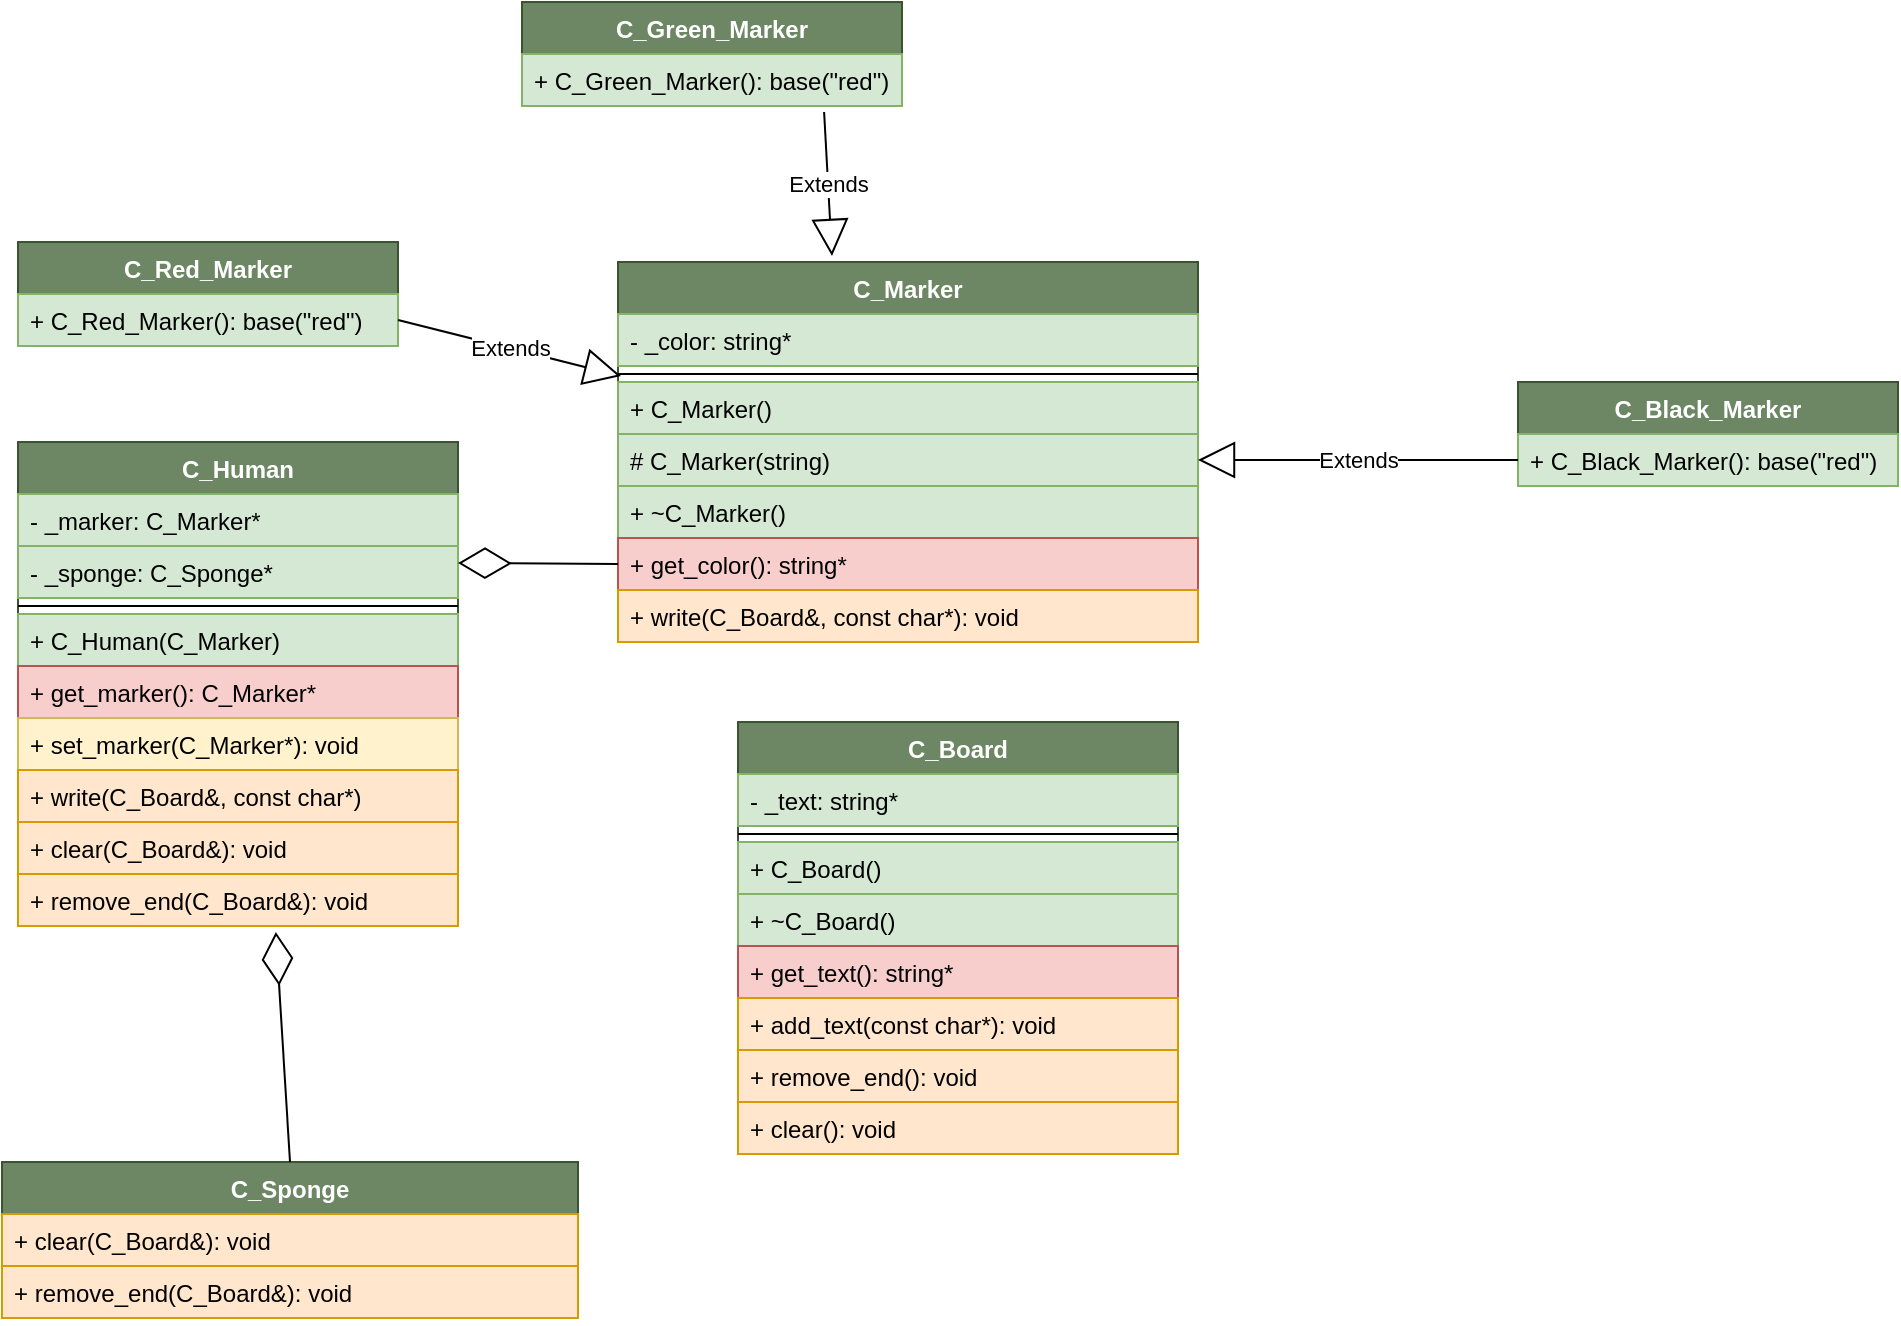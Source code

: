 <mxfile version="15.1.4" type="github">
  <diagram id="ZiLqzY_0ZKIAUPX3UGbg" name="Page-1">
    <mxGraphModel dx="2249" dy="794" grid="1" gridSize="10" guides="1" tooltips="1" connect="1" arrows="1" fold="1" page="1" pageScale="1" pageWidth="827" pageHeight="1169" math="0" shadow="0">
      <root>
        <mxCell id="0" />
        <mxCell id="1" parent="0" />
        <mxCell id="69cvVi1PZrwEQ117gWfj-1" value="C_Marker" style="swimlane;fontStyle=1;align=center;verticalAlign=top;childLayout=stackLayout;horizontal=1;startSize=26;horizontalStack=0;resizeParent=1;resizeParentMax=0;resizeLast=0;collapsible=1;marginBottom=0;fillColor=#6d8764;strokeColor=#3A5431;fontColor=#ffffff;" vertex="1" parent="1">
          <mxGeometry x="300" y="210" width="290" height="190" as="geometry" />
        </mxCell>
        <mxCell id="69cvVi1PZrwEQ117gWfj-2" value="- _color: string*" style="text;strokeColor=#82b366;fillColor=#d5e8d4;align=left;verticalAlign=top;spacingLeft=4;spacingRight=4;overflow=hidden;rotatable=0;points=[[0,0.5],[1,0.5]];portConstraint=eastwest;" vertex="1" parent="69cvVi1PZrwEQ117gWfj-1">
          <mxGeometry y="26" width="290" height="26" as="geometry" />
        </mxCell>
        <mxCell id="69cvVi1PZrwEQ117gWfj-3" value="" style="line;strokeWidth=1;fillColor=none;align=left;verticalAlign=middle;spacingTop=-1;spacingLeft=3;spacingRight=3;rotatable=0;labelPosition=right;points=[];portConstraint=eastwest;" vertex="1" parent="69cvVi1PZrwEQ117gWfj-1">
          <mxGeometry y="52" width="290" height="8" as="geometry" />
        </mxCell>
        <mxCell id="69cvVi1PZrwEQ117gWfj-4" value="+ C_Marker()" style="text;strokeColor=#82b366;fillColor=#d5e8d4;align=left;verticalAlign=top;spacingLeft=4;spacingRight=4;overflow=hidden;rotatable=0;points=[[0,0.5],[1,0.5]];portConstraint=eastwest;" vertex="1" parent="69cvVi1PZrwEQ117gWfj-1">
          <mxGeometry y="60" width="290" height="26" as="geometry" />
        </mxCell>
        <mxCell id="69cvVi1PZrwEQ117gWfj-11" value="# C_Marker(string)" style="text;strokeColor=#82b366;fillColor=#d5e8d4;align=left;verticalAlign=top;spacingLeft=4;spacingRight=4;overflow=hidden;rotatable=0;points=[[0,0.5],[1,0.5]];portConstraint=eastwest;" vertex="1" parent="69cvVi1PZrwEQ117gWfj-1">
          <mxGeometry y="86" width="290" height="26" as="geometry" />
        </mxCell>
        <mxCell id="69cvVi1PZrwEQ117gWfj-12" value="+ ~C_Marker()" style="text;strokeColor=#82b366;fillColor=#d5e8d4;align=left;verticalAlign=top;spacingLeft=4;spacingRight=4;overflow=hidden;rotatable=0;points=[[0,0.5],[1,0.5]];portConstraint=eastwest;" vertex="1" parent="69cvVi1PZrwEQ117gWfj-1">
          <mxGeometry y="112" width="290" height="26" as="geometry" />
        </mxCell>
        <mxCell id="69cvVi1PZrwEQ117gWfj-5" value="+ get_color(): string*" style="text;strokeColor=#b85450;fillColor=#f8cecc;align=left;verticalAlign=top;spacingLeft=4;spacingRight=4;overflow=hidden;rotatable=0;points=[[0,0.5],[1,0.5]];portConstraint=eastwest;" vertex="1" parent="69cvVi1PZrwEQ117gWfj-1">
          <mxGeometry y="138" width="290" height="26" as="geometry" />
        </mxCell>
        <mxCell id="69cvVi1PZrwEQ117gWfj-6" value="+ write(C_Board&amp;, const char*): void " style="text;strokeColor=#d79b00;fillColor=#ffe6cc;align=left;verticalAlign=top;spacingLeft=4;spacingRight=4;overflow=hidden;rotatable=0;points=[[0,0.5],[1,0.5]];portConstraint=eastwest;" vertex="1" parent="69cvVi1PZrwEQ117gWfj-1">
          <mxGeometry y="164" width="290" height="26" as="geometry" />
        </mxCell>
        <mxCell id="69cvVi1PZrwEQ117gWfj-7" value="C_Board" style="swimlane;fontStyle=1;align=center;verticalAlign=top;childLayout=stackLayout;horizontal=1;startSize=26;horizontalStack=0;resizeParent=1;resizeParentMax=0;resizeLast=0;collapsible=1;marginBottom=0;fillColor=#6d8764;strokeColor=#3A5431;fontColor=#ffffff;" vertex="1" parent="1">
          <mxGeometry x="360" y="440" width="220" height="216" as="geometry" />
        </mxCell>
        <mxCell id="69cvVi1PZrwEQ117gWfj-8" value="- _text: string*" style="text;strokeColor=#82b366;fillColor=#d5e8d4;align=left;verticalAlign=top;spacingLeft=4;spacingRight=4;overflow=hidden;rotatable=0;points=[[0,0.5],[1,0.5]];portConstraint=eastwest;" vertex="1" parent="69cvVi1PZrwEQ117gWfj-7">
          <mxGeometry y="26" width="220" height="26" as="geometry" />
        </mxCell>
        <mxCell id="69cvVi1PZrwEQ117gWfj-9" value="" style="line;strokeWidth=1;fillColor=none;align=left;verticalAlign=middle;spacingTop=-1;spacingLeft=3;spacingRight=3;rotatable=0;labelPosition=right;points=[];portConstraint=eastwest;" vertex="1" parent="69cvVi1PZrwEQ117gWfj-7">
          <mxGeometry y="52" width="220" height="8" as="geometry" />
        </mxCell>
        <mxCell id="69cvVi1PZrwEQ117gWfj-10" value="+ C_Board()" style="text;strokeColor=#82b366;fillColor=#d5e8d4;align=left;verticalAlign=top;spacingLeft=4;spacingRight=4;overflow=hidden;rotatable=0;points=[[0,0.5],[1,0.5]];portConstraint=eastwest;" vertex="1" parent="69cvVi1PZrwEQ117gWfj-7">
          <mxGeometry y="60" width="220" height="26" as="geometry" />
        </mxCell>
        <mxCell id="69cvVi1PZrwEQ117gWfj-46" value="+ ~C_Board()" style="text;strokeColor=#82b366;fillColor=#d5e8d4;align=left;verticalAlign=top;spacingLeft=4;spacingRight=4;overflow=hidden;rotatable=0;points=[[0,0.5],[1,0.5]];portConstraint=eastwest;" vertex="1" parent="69cvVi1PZrwEQ117gWfj-7">
          <mxGeometry y="86" width="220" height="26" as="geometry" />
        </mxCell>
        <mxCell id="69cvVi1PZrwEQ117gWfj-15" value="+ get_text(): string*" style="text;strokeColor=#b85450;fillColor=#f8cecc;align=left;verticalAlign=top;spacingLeft=4;spacingRight=4;overflow=hidden;rotatable=0;points=[[0,0.5],[1,0.5]];portConstraint=eastwest;" vertex="1" parent="69cvVi1PZrwEQ117gWfj-7">
          <mxGeometry y="112" width="220" height="26" as="geometry" />
        </mxCell>
        <mxCell id="69cvVi1PZrwEQ117gWfj-17" value="+ add_text(const char*): void" style="text;strokeColor=#d79b00;fillColor=#ffe6cc;align=left;verticalAlign=top;spacingLeft=4;spacingRight=4;overflow=hidden;rotatable=0;points=[[0,0.5],[1,0.5]];portConstraint=eastwest;" vertex="1" parent="69cvVi1PZrwEQ117gWfj-7">
          <mxGeometry y="138" width="220" height="26" as="geometry" />
        </mxCell>
        <mxCell id="69cvVi1PZrwEQ117gWfj-41" value="+ remove_end(): void" style="text;strokeColor=#d79b00;fillColor=#ffe6cc;align=left;verticalAlign=top;spacingLeft=4;spacingRight=4;overflow=hidden;rotatable=0;points=[[0,0.5],[1,0.5]];portConstraint=eastwest;" vertex="1" parent="69cvVi1PZrwEQ117gWfj-7">
          <mxGeometry y="164" width="220" height="26" as="geometry" />
        </mxCell>
        <mxCell id="69cvVi1PZrwEQ117gWfj-31" value="+ clear(): void" style="text;strokeColor=#d79b00;fillColor=#ffe6cc;align=left;verticalAlign=top;spacingLeft=4;spacingRight=4;overflow=hidden;rotatable=0;points=[[0,0.5],[1,0.5]];portConstraint=eastwest;" vertex="1" parent="69cvVi1PZrwEQ117gWfj-7">
          <mxGeometry y="190" width="220" height="26" as="geometry" />
        </mxCell>
        <mxCell id="69cvVi1PZrwEQ117gWfj-20" value="C_Red_Marker" style="swimlane;fontStyle=1;align=center;verticalAlign=top;childLayout=stackLayout;horizontal=1;startSize=26;horizontalStack=0;resizeParent=1;resizeParentMax=0;resizeLast=0;collapsible=1;marginBottom=0;fillColor=#6d8764;strokeColor=#3A5431;fontColor=#ffffff;" vertex="1" parent="1">
          <mxGeometry y="200" width="190" height="52" as="geometry" />
        </mxCell>
        <mxCell id="69cvVi1PZrwEQ117gWfj-23" value="+ C_Red_Marker(): base(&quot;red&quot;) " style="text;strokeColor=#82b366;fillColor=#d5e8d4;align=left;verticalAlign=top;spacingLeft=4;spacingRight=4;overflow=hidden;rotatable=0;points=[[0,0.5],[1,0.5]];portConstraint=eastwest;" vertex="1" parent="69cvVi1PZrwEQ117gWfj-20">
          <mxGeometry y="26" width="190" height="26" as="geometry" />
        </mxCell>
        <mxCell id="69cvVi1PZrwEQ117gWfj-24" value="C_Green_Marker" style="swimlane;fontStyle=1;align=center;verticalAlign=top;childLayout=stackLayout;horizontal=1;startSize=26;horizontalStack=0;resizeParent=1;resizeParentMax=0;resizeLast=0;collapsible=1;marginBottom=0;fillColor=#6d8764;strokeColor=#3A5431;fontColor=#ffffff;" vertex="1" parent="1">
          <mxGeometry x="252" y="80" width="190" height="52" as="geometry" />
        </mxCell>
        <mxCell id="69cvVi1PZrwEQ117gWfj-25" value="+ C_Green_Marker(): base(&quot;red&quot;) &#xa; " style="text;strokeColor=#82b366;fillColor=#d5e8d4;align=left;verticalAlign=top;spacingLeft=4;spacingRight=4;overflow=hidden;rotatable=0;points=[[0,0.5],[1,0.5]];portConstraint=eastwest;" vertex="1" parent="69cvVi1PZrwEQ117gWfj-24">
          <mxGeometry y="26" width="190" height="26" as="geometry" />
        </mxCell>
        <mxCell id="69cvVi1PZrwEQ117gWfj-26" value="C_Black_Marker" style="swimlane;fontStyle=1;align=center;verticalAlign=top;childLayout=stackLayout;horizontal=1;startSize=26;horizontalStack=0;resizeParent=1;resizeParentMax=0;resizeLast=0;collapsible=1;marginBottom=0;fillColor=#6d8764;strokeColor=#3A5431;fontColor=#ffffff;" vertex="1" parent="1">
          <mxGeometry x="750" y="270" width="190" height="52" as="geometry" />
        </mxCell>
        <mxCell id="69cvVi1PZrwEQ117gWfj-27" value="+ C_Black_Marker(): base(&quot;red&quot;) &#xa; " style="text;strokeColor=#82b366;fillColor=#d5e8d4;align=left;verticalAlign=top;spacingLeft=4;spacingRight=4;overflow=hidden;rotatable=0;points=[[0,0.5],[1,0.5]];portConstraint=eastwest;" vertex="1" parent="69cvVi1PZrwEQ117gWfj-26">
          <mxGeometry y="26" width="190" height="26" as="geometry" />
        </mxCell>
        <mxCell id="69cvVi1PZrwEQ117gWfj-28" value="Extends" style="endArrow=block;endSize=16;endFill=0;html=1;exitX=1;exitY=0.5;exitDx=0;exitDy=0;entryX=0.005;entryY=0.625;entryDx=0;entryDy=0;entryPerimeter=0;" edge="1" parent="1" source="69cvVi1PZrwEQ117gWfj-23" target="69cvVi1PZrwEQ117gWfj-3">
          <mxGeometry width="160" relative="1" as="geometry">
            <mxPoint x="330" y="410" as="sourcePoint" />
            <mxPoint x="490" y="410" as="targetPoint" />
          </mxGeometry>
        </mxCell>
        <mxCell id="69cvVi1PZrwEQ117gWfj-29" value="Extends" style="endArrow=block;endSize=16;endFill=0;html=1;exitX=0.795;exitY=1.115;exitDx=0;exitDy=0;exitPerimeter=0;" edge="1" parent="1" source="69cvVi1PZrwEQ117gWfj-25">
          <mxGeometry width="160" relative="1" as="geometry">
            <mxPoint x="330" y="410" as="sourcePoint" />
            <mxPoint x="407" y="207" as="targetPoint" />
          </mxGeometry>
        </mxCell>
        <mxCell id="69cvVi1PZrwEQ117gWfj-30" value="Extends" style="endArrow=block;endSize=16;endFill=0;html=1;exitX=0;exitY=0.5;exitDx=0;exitDy=0;entryX=1;entryY=0.5;entryDx=0;entryDy=0;" edge="1" parent="1" source="69cvVi1PZrwEQ117gWfj-27" target="69cvVi1PZrwEQ117gWfj-11">
          <mxGeometry width="160" relative="1" as="geometry">
            <mxPoint x="330" y="410" as="sourcePoint" />
            <mxPoint x="395" y="430" as="targetPoint" />
          </mxGeometry>
        </mxCell>
        <mxCell id="69cvVi1PZrwEQ117gWfj-33" value="C_Sponge" style="swimlane;fontStyle=1;align=center;verticalAlign=top;childLayout=stackLayout;horizontal=1;startSize=26;horizontalStack=0;resizeParent=1;resizeParentMax=0;resizeLast=0;collapsible=1;marginBottom=0;fillColor=#6d8764;strokeColor=#3A5431;fontColor=#ffffff;" vertex="1" parent="1">
          <mxGeometry x="-8" y="660" width="288" height="78" as="geometry" />
        </mxCell>
        <mxCell id="69cvVi1PZrwEQ117gWfj-36" value="+ clear(C_Board&amp;): void" style="text;strokeColor=#d79b00;fillColor=#ffe6cc;align=left;verticalAlign=top;spacingLeft=4;spacingRight=4;overflow=hidden;rotatable=0;points=[[0,0.5],[1,0.5]];portConstraint=eastwest;" vertex="1" parent="69cvVi1PZrwEQ117gWfj-33">
          <mxGeometry y="26" width="288" height="26" as="geometry" />
        </mxCell>
        <mxCell id="69cvVi1PZrwEQ117gWfj-59" value="+ remove_end(C_Board&amp;): void" style="text;strokeColor=#d79b00;fillColor=#ffe6cc;align=left;verticalAlign=top;spacingLeft=4;spacingRight=4;overflow=hidden;rotatable=0;points=[[0,0.5],[1,0.5]];portConstraint=eastwest;" vertex="1" parent="69cvVi1PZrwEQ117gWfj-33">
          <mxGeometry y="52" width="288" height="26" as="geometry" />
        </mxCell>
        <mxCell id="69cvVi1PZrwEQ117gWfj-42" value="C_Human" style="swimlane;fontStyle=1;align=center;verticalAlign=top;childLayout=stackLayout;horizontal=1;startSize=26;horizontalStack=0;resizeParent=1;resizeParentMax=0;resizeLast=0;collapsible=1;marginBottom=0;fillColor=#6d8764;strokeColor=#3A5431;fontColor=#ffffff;" vertex="1" parent="1">
          <mxGeometry y="300" width="220" height="242" as="geometry" />
        </mxCell>
        <mxCell id="69cvVi1PZrwEQ117gWfj-43" value="- _marker: C_Marker*" style="text;strokeColor=#82b366;fillColor=#d5e8d4;align=left;verticalAlign=top;spacingLeft=4;spacingRight=4;overflow=hidden;rotatable=0;points=[[0,0.5],[1,0.5]];portConstraint=eastwest;" vertex="1" parent="69cvVi1PZrwEQ117gWfj-42">
          <mxGeometry y="26" width="220" height="26" as="geometry" />
        </mxCell>
        <mxCell id="69cvVi1PZrwEQ117gWfj-53" value="- _sponge: C_Sponge*" style="text;strokeColor=#82b366;fillColor=#d5e8d4;align=left;verticalAlign=top;spacingLeft=4;spacingRight=4;overflow=hidden;rotatable=0;points=[[0,0.5],[1,0.5]];portConstraint=eastwest;" vertex="1" parent="69cvVi1PZrwEQ117gWfj-42">
          <mxGeometry y="52" width="220" height="26" as="geometry" />
        </mxCell>
        <mxCell id="69cvVi1PZrwEQ117gWfj-44" value="" style="line;strokeWidth=1;fillColor=none;align=left;verticalAlign=middle;spacingTop=-1;spacingLeft=3;spacingRight=3;rotatable=0;labelPosition=right;points=[];portConstraint=eastwest;" vertex="1" parent="69cvVi1PZrwEQ117gWfj-42">
          <mxGeometry y="78" width="220" height="8" as="geometry" />
        </mxCell>
        <mxCell id="69cvVi1PZrwEQ117gWfj-45" value="+ C_Human(C_Marker)" style="text;strokeColor=#82b366;fillColor=#d5e8d4;align=left;verticalAlign=top;spacingLeft=4;spacingRight=4;overflow=hidden;rotatable=0;points=[[0,0.5],[1,0.5]];portConstraint=eastwest;" vertex="1" parent="69cvVi1PZrwEQ117gWfj-42">
          <mxGeometry y="86" width="220" height="26" as="geometry" />
        </mxCell>
        <mxCell id="69cvVi1PZrwEQ117gWfj-48" value="+ get_marker(): C_Marker*" style="text;strokeColor=#b85450;fillColor=#f8cecc;align=left;verticalAlign=top;spacingLeft=4;spacingRight=4;overflow=hidden;rotatable=0;points=[[0,0.5],[1,0.5]];portConstraint=eastwest;" vertex="1" parent="69cvVi1PZrwEQ117gWfj-42">
          <mxGeometry y="112" width="220" height="26" as="geometry" />
        </mxCell>
        <mxCell id="69cvVi1PZrwEQ117gWfj-49" value="+ set_marker(C_Marker*): void" style="text;strokeColor=#d6b656;fillColor=#fff2cc;align=left;verticalAlign=top;spacingLeft=4;spacingRight=4;overflow=hidden;rotatable=0;points=[[0,0.5],[1,0.5]];portConstraint=eastwest;" vertex="1" parent="69cvVi1PZrwEQ117gWfj-42">
          <mxGeometry y="138" width="220" height="26" as="geometry" />
        </mxCell>
        <mxCell id="69cvVi1PZrwEQ117gWfj-47" value="+ write(C_Board&amp;, const char*)" style="text;strokeColor=#d79b00;fillColor=#ffe6cc;align=left;verticalAlign=top;spacingLeft=4;spacingRight=4;overflow=hidden;rotatable=0;points=[[0,0.5],[1,0.5]];portConstraint=eastwest;" vertex="1" parent="69cvVi1PZrwEQ117gWfj-42">
          <mxGeometry y="164" width="220" height="26" as="geometry" />
        </mxCell>
        <mxCell id="69cvVi1PZrwEQ117gWfj-54" value="+ clear(C_Board&amp;): void" style="text;strokeColor=#d79b00;fillColor=#ffe6cc;align=left;verticalAlign=top;spacingLeft=4;spacingRight=4;overflow=hidden;rotatable=0;points=[[0,0.5],[1,0.5]];portConstraint=eastwest;" vertex="1" parent="69cvVi1PZrwEQ117gWfj-42">
          <mxGeometry y="190" width="220" height="26" as="geometry" />
        </mxCell>
        <mxCell id="69cvVi1PZrwEQ117gWfj-56" value="+ remove_end(C_Board&amp;): void" style="text;strokeColor=#d79b00;fillColor=#ffe6cc;align=left;verticalAlign=top;spacingLeft=4;spacingRight=4;overflow=hidden;rotatable=0;points=[[0,0.5],[1,0.5]];portConstraint=eastwest;" vertex="1" parent="69cvVi1PZrwEQ117gWfj-42">
          <mxGeometry y="216" width="220" height="26" as="geometry" />
        </mxCell>
        <mxCell id="69cvVi1PZrwEQ117gWfj-50" value="" style="endArrow=diamondThin;endFill=0;endSize=24;html=1;exitX=0;exitY=0.5;exitDx=0;exitDy=0;entryX=1;entryY=0.25;entryDx=0;entryDy=0;" edge="1" parent="1" source="69cvVi1PZrwEQ117gWfj-5" target="69cvVi1PZrwEQ117gWfj-42">
          <mxGeometry width="160" relative="1" as="geometry">
            <mxPoint x="330" y="410" as="sourcePoint" />
            <mxPoint x="490" y="410" as="targetPoint" />
          </mxGeometry>
        </mxCell>
        <mxCell id="69cvVi1PZrwEQ117gWfj-58" value="" style="endArrow=diamondThin;endFill=0;endSize=24;html=1;exitX=0.5;exitY=0;exitDx=0;exitDy=0;entryX=0.586;entryY=1.115;entryDx=0;entryDy=0;entryPerimeter=0;" edge="1" parent="1" source="69cvVi1PZrwEQ117gWfj-33" target="69cvVi1PZrwEQ117gWfj-56">
          <mxGeometry width="160" relative="1" as="geometry">
            <mxPoint x="330" y="410" as="sourcePoint" />
            <mxPoint x="490" y="410" as="targetPoint" />
          </mxGeometry>
        </mxCell>
      </root>
    </mxGraphModel>
  </diagram>
</mxfile>
